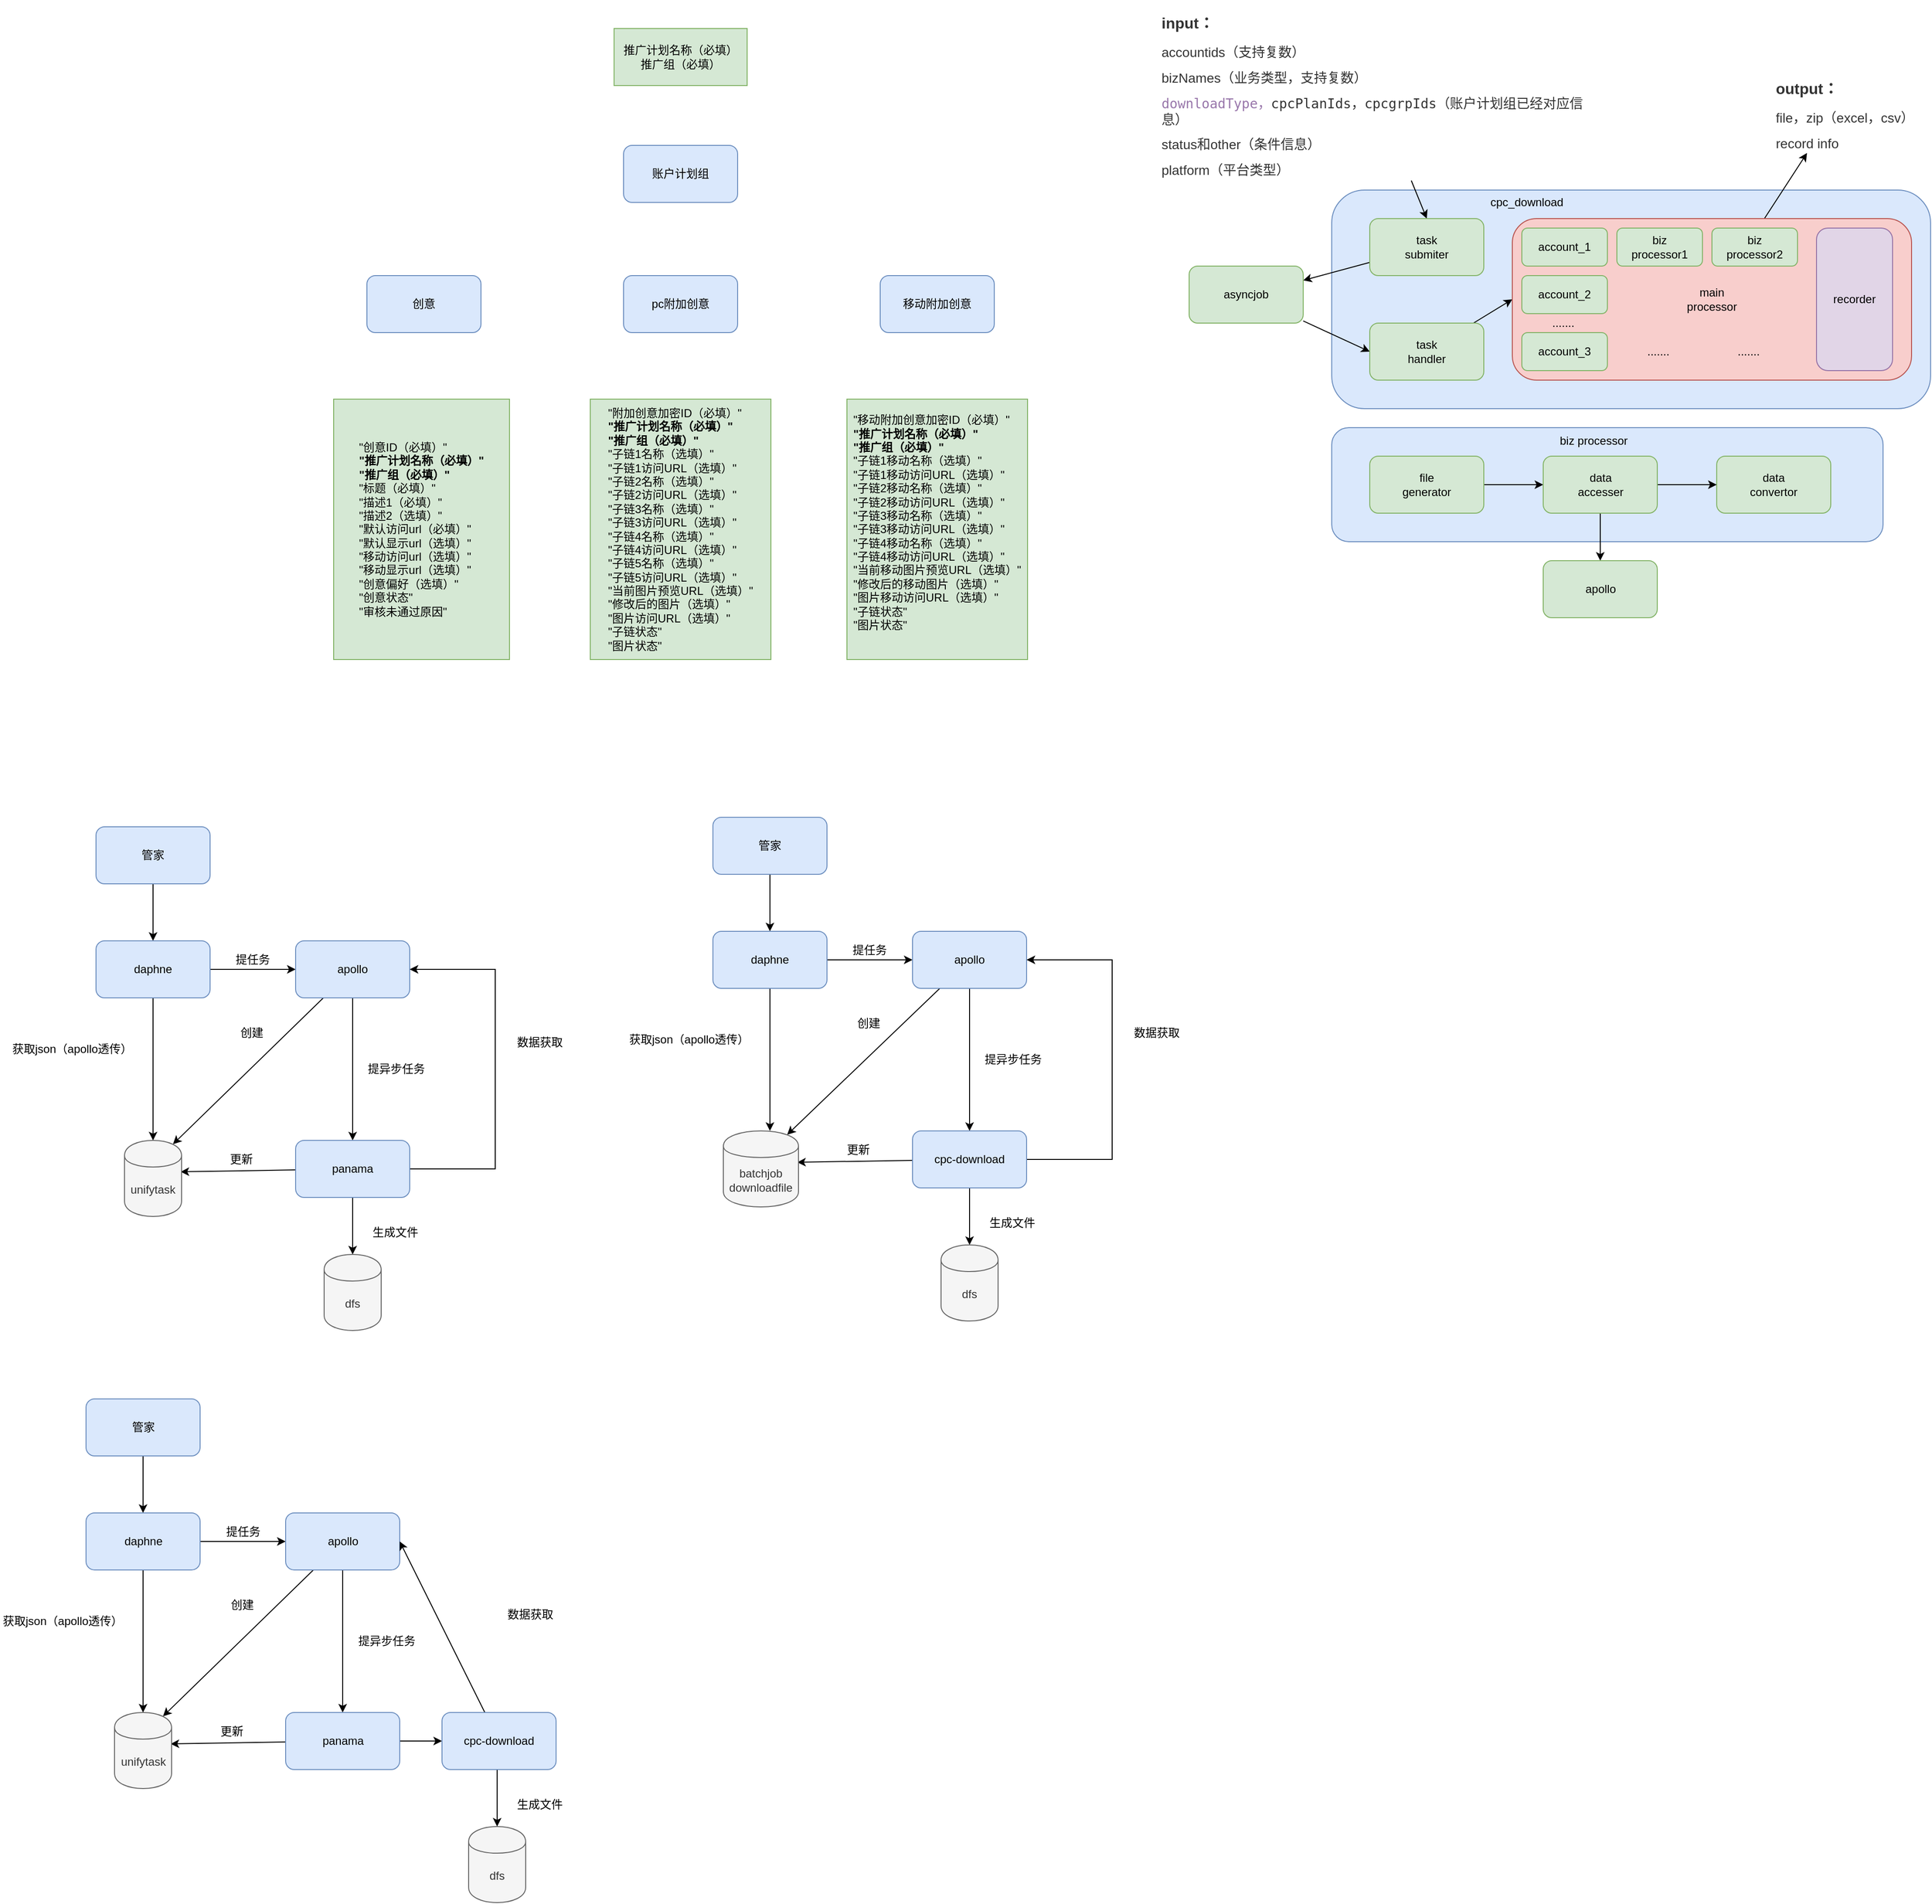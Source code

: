 <mxfile pages="1" version="11.2.4" type="github"><diagram id="0cEWqXBhvgTQ7eQvtiEO" name="Page-1"><mxGraphModel dx="3714" dy="762" grid="1" gridSize="10" guides="1" tooltips="1" connect="1" arrows="1" fold="1" page="1" pageScale="1" pageWidth="826" pageHeight="1169" math="0" shadow="0"><root><mxCell id="0"/><mxCell id="1" parent="0"/><mxCell id="aIO_53Bn8KBvLq2atIn4-5" value="" style="rounded=1;whiteSpace=wrap;html=1;fillColor=#dae8fc;strokeColor=#6c8ebf;" parent="1" vertex="1"><mxGeometry x="190" y="300" width="630" height="230" as="geometry"/></mxCell><mxCell id="aIO_53Bn8KBvLq2atIn4-10" style="rounded=0;orthogonalLoop=1;jettySize=auto;html=1;entryX=0.5;entryY=0;entryDx=0;entryDy=0;" parent="1" source="aIO_53Bn8KBvLq2atIn4-1" target="aIO_53Bn8KBvLq2atIn4-7" edge="1"><mxGeometry relative="1" as="geometry"/></mxCell><mxCell id="aIO_53Bn8KBvLq2atIn4-1" value="&lt;h3 style=&quot;margin: 10px 0px 0px ; color: rgb(51 , 51 , 51) ; font-size: 16px ; line-height: 1.5 ; font-family: &amp;#34;arial&amp;#34; , sans-serif ; text-align: left&quot;&gt;input：&lt;/h3&gt;&lt;p style=&quot;margin: 10px 0px 0px ; overflow-wrap: break-word ; color: rgb(51 , 51 , 51) ; font-family: &amp;#34;arial&amp;#34; , sans-serif ; font-size: 14px ; text-align: left&quot;&gt;accountids（支持复数）&lt;/p&gt;&lt;p style=&quot;margin: 10px 0px 0px ; overflow-wrap: break-word ; color: rgb(51 , 51 , 51) ; font-family: &amp;#34;arial&amp;#34; , sans-serif ; font-size: 14px ; text-align: left&quot;&gt;bizNames（业务类型，支持复数）&lt;/p&gt;&lt;p style=&quot;margin: 10px 0px 0px ; overflow-wrap: break-word ; color: rgb(51 , 51 , 51) ; font-family: &amp;#34;arial&amp;#34; , sans-serif ; font-size: 14px ; text-align: left&quot;&gt;&lt;span style=&quot;font-family: &amp;#34;confluenceinstalledfont&amp;#34; , monospace ; color: rgb(152 , 118 , 170)&quot;&gt;downloadType，&lt;/span&gt;&lt;span style=&quot;background-color: rgb(255 , 255 , 255) ; font-family: &amp;#34;confluenceinstalledfont&amp;#34; , monospace&quot;&gt;cpcPlanIds，cpcgrpIds&lt;/span&gt;（账户计划组已经对应信息）&lt;/p&gt;&lt;p style=&quot;margin: 10px 0px 0px ; overflow-wrap: break-word ; color: rgb(51 , 51 , 51) ; font-family: &amp;#34;arial&amp;#34; , sans-serif ; font-size: 14px ; text-align: left&quot;&gt;status和other（条件信息）&lt;/p&gt;&lt;p style=&quot;margin: 10px 0px 0px ; overflow-wrap: break-word ; color: rgb(51 , 51 , 51) ; font-family: &amp;#34;arial&amp;#34; , sans-serif ; font-size: 14px ; text-align: left&quot;&gt;platform（平台类型）&lt;/p&gt;" style="text;html=1;strokeColor=none;fillColor=none;align=center;verticalAlign=middle;whiteSpace=wrap;rounded=0;" parent="1" vertex="1"><mxGeometry x="10" y="100" width="450" height="190" as="geometry"/></mxCell><mxCell id="aIO_53Bn8KBvLq2atIn4-2" value="&lt;h3 style=&quot;margin: 30px 0px 0px ; color: rgb(51 , 51 , 51) ; font-size: 16px ; line-height: 1.5 ; font-family: &amp;#34;arial&amp;#34; , sans-serif ; text-align: left&quot;&gt;output：&lt;/h3&gt;&lt;p style=&quot;margin: 10px 0px 0px ; overflow-wrap: break-word ; color: rgb(51 , 51 , 51) ; font-family: &amp;#34;arial&amp;#34; , sans-serif ; font-size: 14px ; text-align: left&quot;&gt;file，zip（excel，csv）&lt;/p&gt;&lt;p style=&quot;margin: 10px 0px 0px ; overflow-wrap: break-word ; color: rgb(51 , 51 , 51) ; font-family: &amp;#34;arial&amp;#34; , sans-serif ; font-size: 14px ; text-align: left&quot;&gt;record info&lt;/p&gt;" style="text;html=1;strokeColor=none;fillColor=none;align=center;verticalAlign=middle;whiteSpace=wrap;rounded=0;" parent="1" vertex="1"><mxGeometry x="650" y="148" width="160" height="113" as="geometry"/></mxCell><mxCell id="aIO_53Bn8KBvLq2atIn4-12" style="edgeStyle=none;rounded=0;orthogonalLoop=1;jettySize=auto;html=1;entryX=1;entryY=0.25;entryDx=0;entryDy=0;" parent="1" source="aIO_53Bn8KBvLq2atIn4-7" target="aIO_53Bn8KBvLq2atIn4-11" edge="1"><mxGeometry relative="1" as="geometry"/></mxCell><mxCell id="aIO_53Bn8KBvLq2atIn4-7" value="task&lt;br&gt;submiter" style="rounded=1;whiteSpace=wrap;html=1;fillColor=#d5e8d4;strokeColor=#82b366;" parent="1" vertex="1"><mxGeometry x="230" y="330" width="120" height="60" as="geometry"/></mxCell><mxCell id="aIO_53Bn8KBvLq2atIn4-14" style="edgeStyle=none;rounded=0;orthogonalLoop=1;jettySize=auto;html=1;entryX=0;entryY=0.5;entryDx=0;entryDy=0;" parent="1" source="aIO_53Bn8KBvLq2atIn4-11" target="aIO_53Bn8KBvLq2atIn4-13" edge="1"><mxGeometry relative="1" as="geometry"/></mxCell><mxCell id="aIO_53Bn8KBvLq2atIn4-11" value="asyncjob" style="rounded=1;whiteSpace=wrap;html=1;fillColor=#d5e8d4;strokeColor=#82b366;" parent="1" vertex="1"><mxGeometry x="40" y="380" width="120" height="60" as="geometry"/></mxCell><mxCell id="aIO_53Bn8KBvLq2atIn4-27" style="edgeStyle=none;rounded=0;orthogonalLoop=1;jettySize=auto;html=1;entryX=0;entryY=0.5;entryDx=0;entryDy=0;" parent="1" source="aIO_53Bn8KBvLq2atIn4-13" target="aIO_53Bn8KBvLq2atIn4-17" edge="1"><mxGeometry relative="1" as="geometry"/></mxCell><mxCell id="aIO_53Bn8KBvLq2atIn4-13" value="task&lt;br&gt;handler" style="rounded=1;whiteSpace=wrap;html=1;fillColor=#d5e8d4;strokeColor=#82b366;" parent="1" vertex="1"><mxGeometry x="230" y="440" width="120" height="60" as="geometry"/></mxCell><mxCell id="aIO_53Bn8KBvLq2atIn4-26" style="edgeStyle=none;rounded=0;orthogonalLoop=1;jettySize=auto;html=1;entryX=0.25;entryY=1;entryDx=0;entryDy=0;" parent="1" source="aIO_53Bn8KBvLq2atIn4-17" target="aIO_53Bn8KBvLq2atIn4-2" edge="1"><mxGeometry relative="1" as="geometry"/></mxCell><mxCell id="aIO_53Bn8KBvLq2atIn4-17" value="main&lt;br&gt;processor" style="rounded=1;whiteSpace=wrap;html=1;fillColor=#f8cecc;strokeColor=#b85450;" parent="1" vertex="1"><mxGeometry x="380" y="330" width="420" height="170" as="geometry"/></mxCell><mxCell id="aIO_53Bn8KBvLq2atIn4-18" value="biz&lt;br&gt;processor1" style="rounded=1;whiteSpace=wrap;html=1;fillColor=#d5e8d4;strokeColor=#82b366;" parent="1" vertex="1"><mxGeometry x="490" y="340" width="90" height="40" as="geometry"/></mxCell><mxCell id="aIO_53Bn8KBvLq2atIn4-19" value="account_1" style="rounded=1;whiteSpace=wrap;html=1;fillColor=#d5e8d4;strokeColor=#82b366;" parent="1" vertex="1"><mxGeometry x="390" y="340" width="90" height="40" as="geometry"/></mxCell><mxCell id="aIO_53Bn8KBvLq2atIn4-20" value="account_2" style="rounded=1;whiteSpace=wrap;html=1;fillColor=#d5e8d4;strokeColor=#82b366;" parent="1" vertex="1"><mxGeometry x="390" y="390" width="90" height="40" as="geometry"/></mxCell><mxCell id="aIO_53Bn8KBvLq2atIn4-21" value="account_3" style="rounded=1;whiteSpace=wrap;html=1;fillColor=#d5e8d4;strokeColor=#82b366;" parent="1" vertex="1"><mxGeometry x="390" y="450" width="90" height="40" as="geometry"/></mxCell><mxCell id="aIO_53Bn8KBvLq2atIn4-22" value="......." style="text;html=1;resizable=0;points=[];autosize=1;align=left;verticalAlign=top;spacingTop=-4;" parent="1" vertex="1"><mxGeometry x="420" y="430" width="40" height="20" as="geometry"/></mxCell><mxCell id="aIO_53Bn8KBvLq2atIn4-23" value="biz&lt;br&gt;processor2" style="rounded=1;whiteSpace=wrap;html=1;fillColor=#d5e8d4;strokeColor=#82b366;" parent="1" vertex="1"><mxGeometry x="590" y="340" width="90" height="40" as="geometry"/></mxCell><mxCell id="aIO_53Bn8KBvLq2atIn4-24" value="......." style="text;html=1;resizable=0;points=[];autosize=1;align=left;verticalAlign=top;spacingTop=-4;" parent="1" vertex="1"><mxGeometry x="520" y="460" width="40" height="20" as="geometry"/></mxCell><mxCell id="aIO_53Bn8KBvLq2atIn4-25" value="......." style="text;html=1;resizable=0;points=[];autosize=1;align=left;verticalAlign=top;spacingTop=-4;" parent="1" vertex="1"><mxGeometry x="615" y="460" width="40" height="20" as="geometry"/></mxCell><mxCell id="aIO_53Bn8KBvLq2atIn4-28" value="" style="rounded=1;whiteSpace=wrap;html=1;fillColor=#dae8fc;strokeColor=#6c8ebf;" parent="1" vertex="1"><mxGeometry x="190" y="550" width="580" height="120" as="geometry"/></mxCell><mxCell id="aIO_53Bn8KBvLq2atIn4-29" value="cpc_download" style="text;html=1;resizable=0;points=[];autosize=1;align=left;verticalAlign=top;spacingTop=-4;" parent="1" vertex="1"><mxGeometry x="355" y="303" width="90" height="20" as="geometry"/></mxCell><mxCell id="aIO_53Bn8KBvLq2atIn4-36" style="edgeStyle=none;rounded=0;orthogonalLoop=1;jettySize=auto;html=1;entryX=0;entryY=0.5;entryDx=0;entryDy=0;" parent="1" source="aIO_53Bn8KBvLq2atIn4-30" target="aIO_53Bn8KBvLq2atIn4-32" edge="1"><mxGeometry relative="1" as="geometry"/></mxCell><mxCell id="aIO_53Bn8KBvLq2atIn4-30" value="file&lt;br&gt;generator" style="rounded=1;whiteSpace=wrap;html=1;fillColor=#d5e8d4;strokeColor=#82b366;" parent="1" vertex="1"><mxGeometry x="230" y="580" width="120" height="60" as="geometry"/></mxCell><mxCell id="aIO_53Bn8KBvLq2atIn4-31" value="data&lt;br&gt;convertor" style="rounded=1;whiteSpace=wrap;html=1;fillColor=#d5e8d4;strokeColor=#82b366;" parent="1" vertex="1"><mxGeometry x="595" y="580" width="120" height="60" as="geometry"/></mxCell><mxCell id="aIO_53Bn8KBvLq2atIn4-35" style="edgeStyle=none;rounded=0;orthogonalLoop=1;jettySize=auto;html=1;exitX=0.5;exitY=1;exitDx=0;exitDy=0;entryX=0.5;entryY=0;entryDx=0;entryDy=0;" parent="1" source="aIO_53Bn8KBvLq2atIn4-32" target="aIO_53Bn8KBvLq2atIn4-34" edge="1"><mxGeometry relative="1" as="geometry"/></mxCell><mxCell id="aIO_53Bn8KBvLq2atIn4-37" style="edgeStyle=none;rounded=0;orthogonalLoop=1;jettySize=auto;html=1;entryX=0;entryY=0.5;entryDx=0;entryDy=0;" parent="1" source="aIO_53Bn8KBvLq2atIn4-32" target="aIO_53Bn8KBvLq2atIn4-31" edge="1"><mxGeometry relative="1" as="geometry"/></mxCell><mxCell id="aIO_53Bn8KBvLq2atIn4-32" value="data&lt;br&gt;accesser" style="rounded=1;whiteSpace=wrap;html=1;fillColor=#d5e8d4;strokeColor=#82b366;" parent="1" vertex="1"><mxGeometry x="412.5" y="580" width="120" height="60" as="geometry"/></mxCell><mxCell id="aIO_53Bn8KBvLq2atIn4-33" value="biz processor" style="text;html=1;resizable=0;points=[];autosize=1;align=left;verticalAlign=top;spacingTop=-4;" parent="1" vertex="1"><mxGeometry x="427.5" y="554" width="90" height="20" as="geometry"/></mxCell><mxCell id="aIO_53Bn8KBvLq2atIn4-34" value="apollo" style="rounded=1;whiteSpace=wrap;html=1;fillColor=#d5e8d4;strokeColor=#82b366;" parent="1" vertex="1"><mxGeometry x="412.5" y="690" width="120" height="60" as="geometry"/></mxCell><mxCell id="d1QyZM_S8JeK3OtOzGDE-1" value="recorder" style="rounded=1;whiteSpace=wrap;html=1;fillColor=#e1d5e7;strokeColor=#9673a6;" parent="1" vertex="1"><mxGeometry x="700" y="340" width="80" height="150" as="geometry"/></mxCell><mxCell id="JIuO-NW-4NwmImglUTCD-19" value="账户计划组" style="rounded=1;whiteSpace=wrap;html=1;fillColor=#dae8fc;strokeColor=#6c8ebf;" parent="1" vertex="1"><mxGeometry x="-555" y="253" width="120" height="60" as="geometry"/></mxCell><mxCell id="JIuO-NW-4NwmImglUTCD-21" value="创意" style="rounded=1;whiteSpace=wrap;html=1;fillColor=#dae8fc;strokeColor=#6c8ebf;" parent="1" vertex="1"><mxGeometry x="-825" y="390" width="120" height="60" as="geometry"/></mxCell><mxCell id="JIuO-NW-4NwmImglUTCD-22" value="pc附加创意" style="rounded=1;whiteSpace=wrap;html=1;fillColor=#dae8fc;strokeColor=#6c8ebf;" parent="1" vertex="1"><mxGeometry x="-555" y="390" width="120" height="60" as="geometry"/></mxCell><mxCell id="JIuO-NW-4NwmImglUTCD-23" value="&lt;div&gt;推广计划名称（必填）&lt;/div&gt;&lt;div&gt;推广组（必填）&lt;/div&gt;" style="rounded=0;whiteSpace=wrap;html=1;fillColor=#d5e8d4;strokeColor=#82b366;" parent="1" vertex="1"><mxGeometry x="-565" y="130" width="140" height="60" as="geometry"/></mxCell><mxCell id="JIuO-NW-4NwmImglUTCD-25" value="&lt;div style=&quot;text-align: left&quot;&gt;&lt;span style=&quot;white-space: nowrap&quot;&gt;&quot;创意ID（必填）&quot;&lt;/span&gt;&lt;/div&gt;&lt;div style=&quot;text-align: left&quot;&gt;&lt;span style=&quot;white-space: nowrap&quot;&gt;&lt;b&gt;&quot;推广计划名称（必填）&quot;&lt;/b&gt;&lt;/span&gt;&lt;/div&gt;&lt;div style=&quot;text-align: left&quot;&gt;&lt;span style=&quot;white-space: nowrap&quot;&gt;&lt;b&gt;&quot;推广组（必填）&quot;&lt;/b&gt;&lt;/span&gt;&lt;/div&gt;&lt;div style=&quot;text-align: left&quot;&gt;&lt;span style=&quot;white-space: nowrap&quot;&gt;&quot;标题（必填）&quot;&lt;/span&gt;&lt;/div&gt;&lt;div style=&quot;text-align: left&quot;&gt;&lt;span style=&quot;white-space: nowrap&quot;&gt;&quot;描述1（必填）&quot;&lt;/span&gt;&lt;/div&gt;&lt;div style=&quot;text-align: left&quot;&gt;&lt;span style=&quot;white-space: nowrap&quot;&gt;&quot;描述2（选填）&quot;&lt;/span&gt;&lt;/div&gt;&lt;div style=&quot;text-align: left&quot;&gt;&lt;span style=&quot;white-space: nowrap&quot;&gt;&quot;默认访问url（必填）&quot;&lt;/span&gt;&lt;/div&gt;&lt;div style=&quot;text-align: left&quot;&gt;&lt;span style=&quot;white-space: nowrap&quot;&gt;&quot;默认显示url（选填）&quot;&lt;/span&gt;&lt;/div&gt;&lt;div style=&quot;text-align: left&quot;&gt;&lt;span style=&quot;white-space: nowrap&quot;&gt;&quot;移动访问url（选填）&quot;&lt;/span&gt;&lt;/div&gt;&lt;div style=&quot;text-align: left&quot;&gt;&lt;span style=&quot;white-space: nowrap&quot;&gt;&quot;移动显示url（选填）&quot;&lt;/span&gt;&lt;/div&gt;&lt;div style=&quot;text-align: left&quot;&gt;&lt;span style=&quot;white-space: nowrap&quot;&gt;&quot;创意偏好（选填）&quot;&lt;/span&gt;&lt;/div&gt;&lt;div style=&quot;text-align: left&quot;&gt;&lt;span style=&quot;white-space: nowrap&quot;&gt;&quot;创意状态&quot;&lt;/span&gt;&lt;/div&gt;&lt;div style=&quot;text-align: left&quot;&gt;&lt;span style=&quot;white-space: nowrap&quot;&gt;&quot;审核未通过原因&quot;&lt;/span&gt;&lt;/div&gt;" style="rounded=0;whiteSpace=wrap;html=1;fillColor=#d5e8d4;strokeColor=#82b366;" parent="1" vertex="1"><mxGeometry x="-860" y="520" width="185" height="274" as="geometry"/></mxCell><mxCell id="JIuO-NW-4NwmImglUTCD-26" value="&lt;div style=&quot;text-align: left&quot;&gt;&lt;span style=&quot;white-space: nowrap&quot;&gt;&quot;附加创意加密ID（必填）&quot;&lt;/span&gt;&lt;/div&gt;&lt;div style=&quot;text-align: left&quot;&gt;&lt;span style=&quot;white-space: nowrap&quot;&gt;&lt;b&gt;&quot;推广计划名称（必填）&quot;&lt;/b&gt;&lt;/span&gt;&lt;/div&gt;&lt;div style=&quot;text-align: left&quot;&gt;&lt;span style=&quot;white-space: nowrap&quot;&gt;&lt;b&gt;&quot;推广组（必填）&quot;&lt;/b&gt;&lt;/span&gt;&lt;/div&gt;&lt;div style=&quot;text-align: left&quot;&gt;&lt;span style=&quot;white-space: nowrap&quot;&gt;&quot;子链1名称（选填）&quot;&lt;/span&gt;&lt;/div&gt;&lt;div style=&quot;text-align: left&quot;&gt;&lt;span style=&quot;white-space: nowrap&quot;&gt;&quot;子链1访问URL（选填）&quot;&lt;/span&gt;&lt;/div&gt;&lt;div style=&quot;text-align: left&quot;&gt;&lt;span style=&quot;white-space: nowrap&quot;&gt;&quot;子链2名称（选填）&quot;&lt;/span&gt;&lt;/div&gt;&lt;div style=&quot;text-align: left&quot;&gt;&lt;span style=&quot;white-space: nowrap&quot;&gt;&quot;子链2访问URL（选填）&quot;&lt;/span&gt;&lt;/div&gt;&lt;div style=&quot;text-align: left&quot;&gt;&lt;span style=&quot;white-space: nowrap&quot;&gt;&quot;子链3名称（选填）&quot;&lt;/span&gt;&lt;/div&gt;&lt;div style=&quot;text-align: left&quot;&gt;&lt;span style=&quot;white-space: nowrap&quot;&gt;&quot;子链3访问URL（选填）&quot;&lt;/span&gt;&lt;/div&gt;&lt;div style=&quot;text-align: left&quot;&gt;&lt;span style=&quot;white-space: nowrap&quot;&gt;&quot;子链4名称（选填）&quot;&lt;/span&gt;&lt;/div&gt;&lt;div style=&quot;text-align: left&quot;&gt;&lt;span style=&quot;white-space: nowrap&quot;&gt;&quot;子链4访问URL（选填）&quot;&lt;/span&gt;&lt;/div&gt;&lt;div style=&quot;text-align: left&quot;&gt;&lt;span style=&quot;white-space: nowrap&quot;&gt;&quot;子链5名称（选填）&quot;&lt;/span&gt;&lt;/div&gt;&lt;div style=&quot;text-align: left&quot;&gt;&lt;span style=&quot;white-space: nowrap&quot;&gt;&quot;子链5访问URL（选填）&quot;&lt;/span&gt;&lt;/div&gt;&lt;div style=&quot;text-align: left&quot;&gt;&lt;span style=&quot;white-space: nowrap&quot;&gt;&quot;当前图片预览URL（选填）&quot;&lt;/span&gt;&lt;/div&gt;&lt;div style=&quot;text-align: left&quot;&gt;&lt;span style=&quot;white-space: nowrap&quot;&gt;&quot;修改后的图片（选填）&quot;&lt;/span&gt;&lt;/div&gt;&lt;div style=&quot;text-align: left&quot;&gt;&lt;span style=&quot;white-space: nowrap&quot;&gt;&quot;图片访问URL（选填）&quot;&lt;/span&gt;&lt;/div&gt;&lt;div style=&quot;text-align: left&quot;&gt;&lt;span style=&quot;white-space: nowrap&quot;&gt;&quot;子链状态&quot;&lt;/span&gt;&lt;/div&gt;&lt;div style=&quot;text-align: left&quot;&gt;&lt;span style=&quot;white-space: nowrap&quot;&gt;&quot;图片状态&quot;&lt;/span&gt;&lt;/div&gt;" style="rounded=0;whiteSpace=wrap;html=1;fillColor=#d5e8d4;strokeColor=#82b366;" parent="1" vertex="1"><mxGeometry x="-590" y="520" width="190" height="274" as="geometry"/></mxCell><mxCell id="JIuO-NW-4NwmImglUTCD-27" value="&lt;div style=&quot;text-align: left&quot;&gt;&lt;div&gt;&quot;移动附加创意加密ID（必填）&quot;&lt;/div&gt;&lt;div&gt;&lt;b&gt;&quot;推广计划名称（必填）&quot;&lt;/b&gt;&lt;/div&gt;&lt;div&gt;&lt;b&gt;&quot;推广组（必填）&quot;&lt;/b&gt;&lt;/div&gt;&lt;div&gt;&quot;子链1移动名称（选填）&quot;&lt;/div&gt;&lt;div&gt;&quot;子链1移动访问URL（选填）&quot;&lt;/div&gt;&lt;div&gt;&quot;子链2移动名称（选填）&quot;&lt;/div&gt;&lt;div&gt;&quot;子链2移动访问URL（选填）&quot;&lt;/div&gt;&lt;div&gt;&quot;子链3移动名称（选填）&quot;&lt;/div&gt;&lt;div&gt;&quot;子链3移动访问URL（选填）&quot;&lt;/div&gt;&lt;div&gt;&quot;子链4移动名称（选填）&quot;&lt;/div&gt;&lt;div&gt;&quot;子链4移动访问URL（选填）&quot;&lt;/div&gt;&lt;div&gt;&quot;当前移动图片预览URL（选填）&quot;&lt;/div&gt;&lt;div&gt;&quot;修改后的移动图片（选填）&quot;&lt;/div&gt;&lt;div&gt;&quot;图片移动访问URL（选填）&quot;&lt;/div&gt;&lt;div&gt;&quot;子链状态&quot;&lt;/div&gt;&lt;div&gt;&quot;图片状态&quot;&lt;/div&gt;&lt;div&gt;&lt;br&gt;&lt;/div&gt;&lt;/div&gt;" style="rounded=0;whiteSpace=wrap;html=1;fillColor=#d5e8d4;strokeColor=#82b366;" parent="1" vertex="1"><mxGeometry x="-320" y="520" width="190" height="274" as="geometry"/></mxCell><mxCell id="JIuO-NW-4NwmImglUTCD-28" value="移动附加创意" style="rounded=1;whiteSpace=wrap;html=1;fillColor=#dae8fc;strokeColor=#6c8ebf;" parent="1" vertex="1"><mxGeometry x="-285" y="390" width="120" height="60" as="geometry"/></mxCell><mxCell id="wqBOWL4O9ZIDzdBOEwCp-10" style="edgeStyle=orthogonalEdgeStyle;rounded=0;orthogonalLoop=1;jettySize=auto;html=1;entryX=0.5;entryY=0;entryDx=0;entryDy=0;" edge="1" parent="1" source="wqBOWL4O9ZIDzdBOEwCp-1" target="wqBOWL4O9ZIDzdBOEwCp-2"><mxGeometry relative="1" as="geometry"/></mxCell><mxCell id="wqBOWL4O9ZIDzdBOEwCp-1" value="管家" style="rounded=1;whiteSpace=wrap;html=1;fillColor=#dae8fc;strokeColor=#6c8ebf;" vertex="1" parent="1"><mxGeometry x="-1110" y="970" width="120" height="60" as="geometry"/></mxCell><mxCell id="wqBOWL4O9ZIDzdBOEwCp-9" style="edgeStyle=orthogonalEdgeStyle;rounded=0;orthogonalLoop=1;jettySize=auto;html=1;entryX=0;entryY=0.5;entryDx=0;entryDy=0;" edge="1" parent="1" source="wqBOWL4O9ZIDzdBOEwCp-2" target="wqBOWL4O9ZIDzdBOEwCp-3"><mxGeometry relative="1" as="geometry"/></mxCell><mxCell id="wqBOWL4O9ZIDzdBOEwCp-18" style="edgeStyle=none;rounded=0;orthogonalLoop=1;jettySize=auto;html=1;entryX=0.5;entryY=0;entryDx=0;entryDy=0;" edge="1" parent="1" source="wqBOWL4O9ZIDzdBOEwCp-2"><mxGeometry relative="1" as="geometry"><mxPoint x="-1050" y="1300" as="targetPoint"/></mxGeometry></mxCell><mxCell id="wqBOWL4O9ZIDzdBOEwCp-2" value="daphne" style="rounded=1;whiteSpace=wrap;html=1;fillColor=#dae8fc;strokeColor=#6c8ebf;" vertex="1" parent="1"><mxGeometry x="-1110" y="1090" width="120" height="60" as="geometry"/></mxCell><mxCell id="wqBOWL4O9ZIDzdBOEwCp-5" style="edgeStyle=orthogonalEdgeStyle;rounded=0;orthogonalLoop=1;jettySize=auto;html=1;entryX=0.5;entryY=0;entryDx=0;entryDy=0;" edge="1" parent="1" source="wqBOWL4O9ZIDzdBOEwCp-3" target="wqBOWL4O9ZIDzdBOEwCp-4"><mxGeometry relative="1" as="geometry"/></mxCell><mxCell id="wqBOWL4O9ZIDzdBOEwCp-14" style="rounded=0;orthogonalLoop=1;jettySize=auto;html=1;entryX=0.85;entryY=0.05;entryDx=0;entryDy=0;entryPerimeter=0;" edge="1" parent="1" source="wqBOWL4O9ZIDzdBOEwCp-3" target="wqBOWL4O9ZIDzdBOEwCp-20"><mxGeometry relative="1" as="geometry"><mxPoint x="-1020" y="1300" as="targetPoint"/></mxGeometry></mxCell><mxCell id="wqBOWL4O9ZIDzdBOEwCp-3" value="apollo" style="rounded=1;whiteSpace=wrap;html=1;fillColor=#dae8fc;strokeColor=#6c8ebf;" vertex="1" parent="1"><mxGeometry x="-900" y="1090" width="120" height="60" as="geometry"/></mxCell><mxCell id="wqBOWL4O9ZIDzdBOEwCp-6" style="edgeStyle=orthogonalEdgeStyle;rounded=0;orthogonalLoop=1;jettySize=auto;html=1;entryX=1;entryY=0.5;entryDx=0;entryDy=0;" edge="1" parent="1" source="wqBOWL4O9ZIDzdBOEwCp-4" target="wqBOWL4O9ZIDzdBOEwCp-3"><mxGeometry relative="1" as="geometry"><Array as="points"><mxPoint x="-690" y="1330"/><mxPoint x="-690" y="1120"/></Array></mxGeometry></mxCell><mxCell id="wqBOWL4O9ZIDzdBOEwCp-11" style="edgeStyle=orthogonalEdgeStyle;rounded=0;orthogonalLoop=1;jettySize=auto;html=1;" edge="1" parent="1" source="wqBOWL4O9ZIDzdBOEwCp-4"><mxGeometry relative="1" as="geometry"><mxPoint x="-840" y="1420" as="targetPoint"/></mxGeometry></mxCell><mxCell id="wqBOWL4O9ZIDzdBOEwCp-15" style="edgeStyle=none;rounded=0;orthogonalLoop=1;jettySize=auto;html=1;entryX=0.983;entryY=0.413;entryDx=0;entryDy=0;entryPerimeter=0;" edge="1" parent="1" source="wqBOWL4O9ZIDzdBOEwCp-4" target="wqBOWL4O9ZIDzdBOEwCp-20"><mxGeometry relative="1" as="geometry"><mxPoint x="-990" y="1330" as="targetPoint"/></mxGeometry></mxCell><mxCell id="wqBOWL4O9ZIDzdBOEwCp-4" value="panama" style="rounded=1;whiteSpace=wrap;html=1;fillColor=#dae8fc;strokeColor=#6c8ebf;" vertex="1" parent="1"><mxGeometry x="-900" y="1300" width="120" height="60" as="geometry"/></mxCell><mxCell id="wqBOWL4O9ZIDzdBOEwCp-7" value="数据获取" style="text;html=1;resizable=0;points=[];autosize=1;align=left;verticalAlign=top;spacingTop=-4;" vertex="1" parent="1"><mxGeometry x="-669" y="1187" width="60" height="20" as="geometry"/></mxCell><mxCell id="wqBOWL4O9ZIDzdBOEwCp-8" value="提异步任务" style="text;html=1;resizable=0;points=[];autosize=1;align=left;verticalAlign=top;spacingTop=-4;" vertex="1" parent="1"><mxGeometry x="-826" y="1215" width="80" height="20" as="geometry"/></mxCell><mxCell id="wqBOWL4O9ZIDzdBOEwCp-16" value="创建" style="text;html=1;resizable=0;points=[];autosize=1;align=left;verticalAlign=top;spacingTop=-4;" vertex="1" parent="1"><mxGeometry x="-960" y="1177" width="40" height="20" as="geometry"/></mxCell><mxCell id="wqBOWL4O9ZIDzdBOEwCp-17" value="更新" style="text;html=1;resizable=0;points=[];autosize=1;align=left;verticalAlign=top;spacingTop=-4;" vertex="1" parent="1"><mxGeometry x="-971" y="1310" width="40" height="20" as="geometry"/></mxCell><mxCell id="wqBOWL4O9ZIDzdBOEwCp-19" value="获取json（apollo透传）" style="text;html=1;resizable=0;points=[];autosize=1;align=left;verticalAlign=top;spacingTop=-4;" vertex="1" parent="1"><mxGeometry x="-1200" y="1194" width="140" height="20" as="geometry"/></mxCell><mxCell id="wqBOWL4O9ZIDzdBOEwCp-20" value="unifytask" style="shape=cylinder;whiteSpace=wrap;html=1;boundedLbl=1;backgroundOutline=1;fillColor=#f5f5f5;strokeColor=#666666;fontColor=#333333;" vertex="1" parent="1"><mxGeometry x="-1080" y="1300" width="60" height="80" as="geometry"/></mxCell><mxCell id="wqBOWL4O9ZIDzdBOEwCp-21" value="dfs" style="shape=cylinder;whiteSpace=wrap;html=1;boundedLbl=1;backgroundOutline=1;fillColor=#f5f5f5;strokeColor=#666666;fontColor=#333333;" vertex="1" parent="1"><mxGeometry x="-870" y="1420" width="60" height="80" as="geometry"/></mxCell><mxCell id="wqBOWL4O9ZIDzdBOEwCp-22" value="提任务" style="text;html=1;resizable=0;points=[];autosize=1;align=left;verticalAlign=top;spacingTop=-4;" vertex="1" parent="1"><mxGeometry x="-965" y="1100" width="50" height="20" as="geometry"/></mxCell><mxCell id="wqBOWL4O9ZIDzdBOEwCp-23" value="生成文件" style="text;html=1;resizable=0;points=[];autosize=1;align=left;verticalAlign=top;spacingTop=-4;" vertex="1" parent="1"><mxGeometry x="-821" y="1387" width="60" height="20" as="geometry"/></mxCell><mxCell id="wqBOWL4O9ZIDzdBOEwCp-25" style="edgeStyle=orthogonalEdgeStyle;rounded=0;orthogonalLoop=1;jettySize=auto;html=1;entryX=0.5;entryY=0;entryDx=0;entryDy=0;" edge="1" parent="1" source="wqBOWL4O9ZIDzdBOEwCp-26" target="wqBOWL4O9ZIDzdBOEwCp-29"><mxGeometry relative="1" as="geometry"/></mxCell><mxCell id="wqBOWL4O9ZIDzdBOEwCp-26" value="管家" style="rounded=1;whiteSpace=wrap;html=1;fillColor=#dae8fc;strokeColor=#6c8ebf;" vertex="1" parent="1"><mxGeometry x="-461" y="960" width="120" height="60" as="geometry"/></mxCell><mxCell id="wqBOWL4O9ZIDzdBOEwCp-27" style="edgeStyle=orthogonalEdgeStyle;rounded=0;orthogonalLoop=1;jettySize=auto;html=1;entryX=0;entryY=0.5;entryDx=0;entryDy=0;" edge="1" parent="1" source="wqBOWL4O9ZIDzdBOEwCp-29" target="wqBOWL4O9ZIDzdBOEwCp-32"><mxGeometry relative="1" as="geometry"/></mxCell><mxCell id="wqBOWL4O9ZIDzdBOEwCp-28" style="edgeStyle=none;rounded=0;orthogonalLoop=1;jettySize=auto;html=1;entryX=0.5;entryY=0;entryDx=0;entryDy=0;" edge="1" parent="1" source="wqBOWL4O9ZIDzdBOEwCp-29"><mxGeometry relative="1" as="geometry"><mxPoint x="-401" y="1290" as="targetPoint"/></mxGeometry></mxCell><mxCell id="wqBOWL4O9ZIDzdBOEwCp-29" value="daphne" style="rounded=1;whiteSpace=wrap;html=1;fillColor=#dae8fc;strokeColor=#6c8ebf;" vertex="1" parent="1"><mxGeometry x="-461" y="1080" width="120" height="60" as="geometry"/></mxCell><mxCell id="wqBOWL4O9ZIDzdBOEwCp-30" style="edgeStyle=orthogonalEdgeStyle;rounded=0;orthogonalLoop=1;jettySize=auto;html=1;entryX=0.5;entryY=0;entryDx=0;entryDy=0;" edge="1" parent="1" source="wqBOWL4O9ZIDzdBOEwCp-32" target="wqBOWL4O9ZIDzdBOEwCp-36"><mxGeometry relative="1" as="geometry"/></mxCell><mxCell id="wqBOWL4O9ZIDzdBOEwCp-31" style="rounded=0;orthogonalLoop=1;jettySize=auto;html=1;entryX=0.85;entryY=0.05;entryDx=0;entryDy=0;entryPerimeter=0;" edge="1" parent="1" source="wqBOWL4O9ZIDzdBOEwCp-32" target="wqBOWL4O9ZIDzdBOEwCp-42"><mxGeometry relative="1" as="geometry"><mxPoint x="-371" y="1290" as="targetPoint"/></mxGeometry></mxCell><mxCell id="wqBOWL4O9ZIDzdBOEwCp-32" value="apollo" style="rounded=1;whiteSpace=wrap;html=1;fillColor=#dae8fc;strokeColor=#6c8ebf;" vertex="1" parent="1"><mxGeometry x="-251" y="1080" width="120" height="60" as="geometry"/></mxCell><mxCell id="wqBOWL4O9ZIDzdBOEwCp-33" style="edgeStyle=orthogonalEdgeStyle;rounded=0;orthogonalLoop=1;jettySize=auto;html=1;entryX=1;entryY=0.5;entryDx=0;entryDy=0;" edge="1" parent="1" source="wqBOWL4O9ZIDzdBOEwCp-36" target="wqBOWL4O9ZIDzdBOEwCp-32"><mxGeometry relative="1" as="geometry"><Array as="points"><mxPoint x="-41" y="1320"/><mxPoint x="-41" y="1110"/></Array></mxGeometry></mxCell><mxCell id="wqBOWL4O9ZIDzdBOEwCp-34" style="edgeStyle=orthogonalEdgeStyle;rounded=0;orthogonalLoop=1;jettySize=auto;html=1;" edge="1" parent="1" source="wqBOWL4O9ZIDzdBOEwCp-36"><mxGeometry relative="1" as="geometry"><mxPoint x="-191" y="1410" as="targetPoint"/></mxGeometry></mxCell><mxCell id="wqBOWL4O9ZIDzdBOEwCp-35" style="edgeStyle=none;rounded=0;orthogonalLoop=1;jettySize=auto;html=1;entryX=0.983;entryY=0.413;entryDx=0;entryDy=0;entryPerimeter=0;" edge="1" parent="1" source="wqBOWL4O9ZIDzdBOEwCp-36" target="wqBOWL4O9ZIDzdBOEwCp-42"><mxGeometry relative="1" as="geometry"><mxPoint x="-341" y="1320" as="targetPoint"/></mxGeometry></mxCell><mxCell id="wqBOWL4O9ZIDzdBOEwCp-36" value="cpc-download" style="rounded=1;whiteSpace=wrap;html=1;fillColor=#dae8fc;strokeColor=#6c8ebf;" vertex="1" parent="1"><mxGeometry x="-251" y="1290" width="120" height="60" as="geometry"/></mxCell><mxCell id="wqBOWL4O9ZIDzdBOEwCp-37" value="数据获取" style="text;html=1;resizable=0;points=[];autosize=1;align=left;verticalAlign=top;spacingTop=-4;" vertex="1" parent="1"><mxGeometry x="-20" y="1177" width="60" height="20" as="geometry"/></mxCell><mxCell id="wqBOWL4O9ZIDzdBOEwCp-38" value="提异步任务" style="text;html=1;resizable=0;points=[];autosize=1;align=left;verticalAlign=top;spacingTop=-4;" vertex="1" parent="1"><mxGeometry x="-177" y="1205" width="80" height="20" as="geometry"/></mxCell><mxCell id="wqBOWL4O9ZIDzdBOEwCp-39" value="创建" style="text;html=1;resizable=0;points=[];autosize=1;align=left;verticalAlign=top;spacingTop=-4;" vertex="1" parent="1"><mxGeometry x="-311" y="1167" width="40" height="20" as="geometry"/></mxCell><mxCell id="wqBOWL4O9ZIDzdBOEwCp-40" value="更新" style="text;html=1;resizable=0;points=[];autosize=1;align=left;verticalAlign=top;spacingTop=-4;" vertex="1" parent="1"><mxGeometry x="-322" y="1300" width="40" height="20" as="geometry"/></mxCell><mxCell id="wqBOWL4O9ZIDzdBOEwCp-41" value="获取json（apollo透传）" style="text;html=1;resizable=0;points=[];autosize=1;align=left;verticalAlign=top;spacingTop=-4;" vertex="1" parent="1"><mxGeometry x="-551" y="1184" width="140" height="20" as="geometry"/></mxCell><mxCell id="wqBOWL4O9ZIDzdBOEwCp-42" value="batchjob&lt;br&gt;downloadfile" style="shape=cylinder;whiteSpace=wrap;html=1;boundedLbl=1;backgroundOutline=1;fillColor=#f5f5f5;strokeColor=#666666;fontColor=#333333;" vertex="1" parent="1"><mxGeometry x="-450" y="1290" width="79" height="80" as="geometry"/></mxCell><mxCell id="wqBOWL4O9ZIDzdBOEwCp-43" value="dfs" style="shape=cylinder;whiteSpace=wrap;html=1;boundedLbl=1;backgroundOutline=1;fillColor=#f5f5f5;strokeColor=#666666;fontColor=#333333;" vertex="1" parent="1"><mxGeometry x="-221" y="1410" width="60" height="80" as="geometry"/></mxCell><mxCell id="wqBOWL4O9ZIDzdBOEwCp-44" value="提任务" style="text;html=1;resizable=0;points=[];autosize=1;align=left;verticalAlign=top;spacingTop=-4;" vertex="1" parent="1"><mxGeometry x="-316" y="1090" width="50" height="20" as="geometry"/></mxCell><mxCell id="wqBOWL4O9ZIDzdBOEwCp-45" value="生成文件" style="text;html=1;resizable=0;points=[];autosize=1;align=left;verticalAlign=top;spacingTop=-4;" vertex="1" parent="1"><mxGeometry x="-172" y="1377" width="60" height="20" as="geometry"/></mxCell><mxCell id="wqBOWL4O9ZIDzdBOEwCp-46" style="edgeStyle=orthogonalEdgeStyle;rounded=0;orthogonalLoop=1;jettySize=auto;html=1;entryX=0.5;entryY=0;entryDx=0;entryDy=0;" edge="1" parent="1" source="wqBOWL4O9ZIDzdBOEwCp-47" target="wqBOWL4O9ZIDzdBOEwCp-50"><mxGeometry relative="1" as="geometry"/></mxCell><mxCell id="wqBOWL4O9ZIDzdBOEwCp-47" value="管家" style="rounded=1;whiteSpace=wrap;html=1;fillColor=#dae8fc;strokeColor=#6c8ebf;" vertex="1" parent="1"><mxGeometry x="-1120.5" y="1572" width="120" height="60" as="geometry"/></mxCell><mxCell id="wqBOWL4O9ZIDzdBOEwCp-48" style="edgeStyle=orthogonalEdgeStyle;rounded=0;orthogonalLoop=1;jettySize=auto;html=1;entryX=0;entryY=0.5;entryDx=0;entryDy=0;" edge="1" parent="1" source="wqBOWL4O9ZIDzdBOEwCp-50" target="wqBOWL4O9ZIDzdBOEwCp-53"><mxGeometry relative="1" as="geometry"/></mxCell><mxCell id="wqBOWL4O9ZIDzdBOEwCp-49" style="edgeStyle=none;rounded=0;orthogonalLoop=1;jettySize=auto;html=1;entryX=0.5;entryY=0;entryDx=0;entryDy=0;" edge="1" parent="1" source="wqBOWL4O9ZIDzdBOEwCp-50"><mxGeometry relative="1" as="geometry"><mxPoint x="-1060.5" y="1902" as="targetPoint"/></mxGeometry></mxCell><mxCell id="wqBOWL4O9ZIDzdBOEwCp-50" value="daphne" style="rounded=1;whiteSpace=wrap;html=1;fillColor=#dae8fc;strokeColor=#6c8ebf;" vertex="1" parent="1"><mxGeometry x="-1120.5" y="1692" width="120" height="60" as="geometry"/></mxCell><mxCell id="wqBOWL4O9ZIDzdBOEwCp-51" style="edgeStyle=orthogonalEdgeStyle;rounded=0;orthogonalLoop=1;jettySize=auto;html=1;entryX=0.5;entryY=0;entryDx=0;entryDy=0;" edge="1" parent="1" source="wqBOWL4O9ZIDzdBOEwCp-53" target="wqBOWL4O9ZIDzdBOEwCp-57"><mxGeometry relative="1" as="geometry"/></mxCell><mxCell id="wqBOWL4O9ZIDzdBOEwCp-52" style="rounded=0;orthogonalLoop=1;jettySize=auto;html=1;entryX=0.85;entryY=0.05;entryDx=0;entryDy=0;entryPerimeter=0;" edge="1" parent="1" source="wqBOWL4O9ZIDzdBOEwCp-53" target="wqBOWL4O9ZIDzdBOEwCp-63"><mxGeometry relative="1" as="geometry"><mxPoint x="-1030.5" y="1902" as="targetPoint"/></mxGeometry></mxCell><mxCell id="wqBOWL4O9ZIDzdBOEwCp-53" value="apollo" style="rounded=1;whiteSpace=wrap;html=1;fillColor=#dae8fc;strokeColor=#6c8ebf;" vertex="1" parent="1"><mxGeometry x="-910.5" y="1692" width="120" height="60" as="geometry"/></mxCell><mxCell id="wqBOWL4O9ZIDzdBOEwCp-55" style="edgeStyle=orthogonalEdgeStyle;rounded=0;orthogonalLoop=1;jettySize=auto;html=1;" edge="1" parent="1"><mxGeometry relative="1" as="geometry"><mxPoint x="-688" y="2022" as="targetPoint"/><mxPoint x="-688" y="1962" as="sourcePoint"/></mxGeometry></mxCell><mxCell id="wqBOWL4O9ZIDzdBOEwCp-56" style="edgeStyle=none;rounded=0;orthogonalLoop=1;jettySize=auto;html=1;entryX=0.983;entryY=0.413;entryDx=0;entryDy=0;entryPerimeter=0;" edge="1" parent="1" source="wqBOWL4O9ZIDzdBOEwCp-57" target="wqBOWL4O9ZIDzdBOEwCp-63"><mxGeometry relative="1" as="geometry"><mxPoint x="-1000.5" y="1932" as="targetPoint"/></mxGeometry></mxCell><mxCell id="wqBOWL4O9ZIDzdBOEwCp-69" style="edgeStyle=none;rounded=0;orthogonalLoop=1;jettySize=auto;html=1;entryX=0;entryY=0.5;entryDx=0;entryDy=0;" edge="1" parent="1" source="wqBOWL4O9ZIDzdBOEwCp-57" target="wqBOWL4O9ZIDzdBOEwCp-67"><mxGeometry relative="1" as="geometry"/></mxCell><mxCell id="wqBOWL4O9ZIDzdBOEwCp-57" value="panama" style="rounded=1;whiteSpace=wrap;html=1;fillColor=#dae8fc;strokeColor=#6c8ebf;" vertex="1" parent="1"><mxGeometry x="-910.5" y="1902" width="120" height="60" as="geometry"/></mxCell><mxCell id="wqBOWL4O9ZIDzdBOEwCp-58" value="数据获取" style="text;html=1;resizable=0;points=[];autosize=1;align=left;verticalAlign=top;spacingTop=-4;" vertex="1" parent="1"><mxGeometry x="-679.5" y="1789" width="60" height="20" as="geometry"/></mxCell><mxCell id="wqBOWL4O9ZIDzdBOEwCp-59" value="提异步任务" style="text;html=1;resizable=0;points=[];autosize=1;align=left;verticalAlign=top;spacingTop=-4;" vertex="1" parent="1"><mxGeometry x="-836.5" y="1817" width="80" height="20" as="geometry"/></mxCell><mxCell id="wqBOWL4O9ZIDzdBOEwCp-60" value="创建" style="text;html=1;resizable=0;points=[];autosize=1;align=left;verticalAlign=top;spacingTop=-4;" vertex="1" parent="1"><mxGeometry x="-970.5" y="1779" width="40" height="20" as="geometry"/></mxCell><mxCell id="wqBOWL4O9ZIDzdBOEwCp-61" value="更新" style="text;html=1;resizable=0;points=[];autosize=1;align=left;verticalAlign=top;spacingTop=-4;" vertex="1" parent="1"><mxGeometry x="-981.5" y="1912" width="40" height="20" as="geometry"/></mxCell><mxCell id="wqBOWL4O9ZIDzdBOEwCp-62" value="获取json（apollo透传）" style="text;html=1;resizable=0;points=[];autosize=1;align=left;verticalAlign=top;spacingTop=-4;" vertex="1" parent="1"><mxGeometry x="-1210.5" y="1796" width="140" height="20" as="geometry"/></mxCell><mxCell id="wqBOWL4O9ZIDzdBOEwCp-63" value="unifytask" style="shape=cylinder;whiteSpace=wrap;html=1;boundedLbl=1;backgroundOutline=1;fillColor=#f5f5f5;strokeColor=#666666;fontColor=#333333;" vertex="1" parent="1"><mxGeometry x="-1090.5" y="1902" width="60" height="80" as="geometry"/></mxCell><mxCell id="wqBOWL4O9ZIDzdBOEwCp-64" value="dfs" style="shape=cylinder;whiteSpace=wrap;html=1;boundedLbl=1;backgroundOutline=1;fillColor=#f5f5f5;strokeColor=#666666;fontColor=#333333;" vertex="1" parent="1"><mxGeometry x="-718" y="2022" width="60" height="80" as="geometry"/></mxCell><mxCell id="wqBOWL4O9ZIDzdBOEwCp-65" value="提任务" style="text;html=1;resizable=0;points=[];autosize=1;align=left;verticalAlign=top;spacingTop=-4;" vertex="1" parent="1"><mxGeometry x="-975.5" y="1702" width="50" height="20" as="geometry"/></mxCell><mxCell id="wqBOWL4O9ZIDzdBOEwCp-66" value="生成文件" style="text;html=1;resizable=0;points=[];autosize=1;align=left;verticalAlign=top;spacingTop=-4;" vertex="1" parent="1"><mxGeometry x="-669" y="1989" width="60" height="20" as="geometry"/></mxCell><mxCell id="wqBOWL4O9ZIDzdBOEwCp-68" style="edgeStyle=none;rounded=0;orthogonalLoop=1;jettySize=auto;html=1;entryX=1;entryY=0.5;entryDx=0;entryDy=0;" edge="1" parent="1" source="wqBOWL4O9ZIDzdBOEwCp-67" target="wqBOWL4O9ZIDzdBOEwCp-53"><mxGeometry relative="1" as="geometry"/></mxCell><mxCell id="wqBOWL4O9ZIDzdBOEwCp-67" value="cpc-download" style="rounded=1;whiteSpace=wrap;html=1;fillColor=#dae8fc;strokeColor=#6c8ebf;" vertex="1" parent="1"><mxGeometry x="-746" y="1902" width="120" height="60" as="geometry"/></mxCell></root></mxGraphModel></diagram></mxfile>